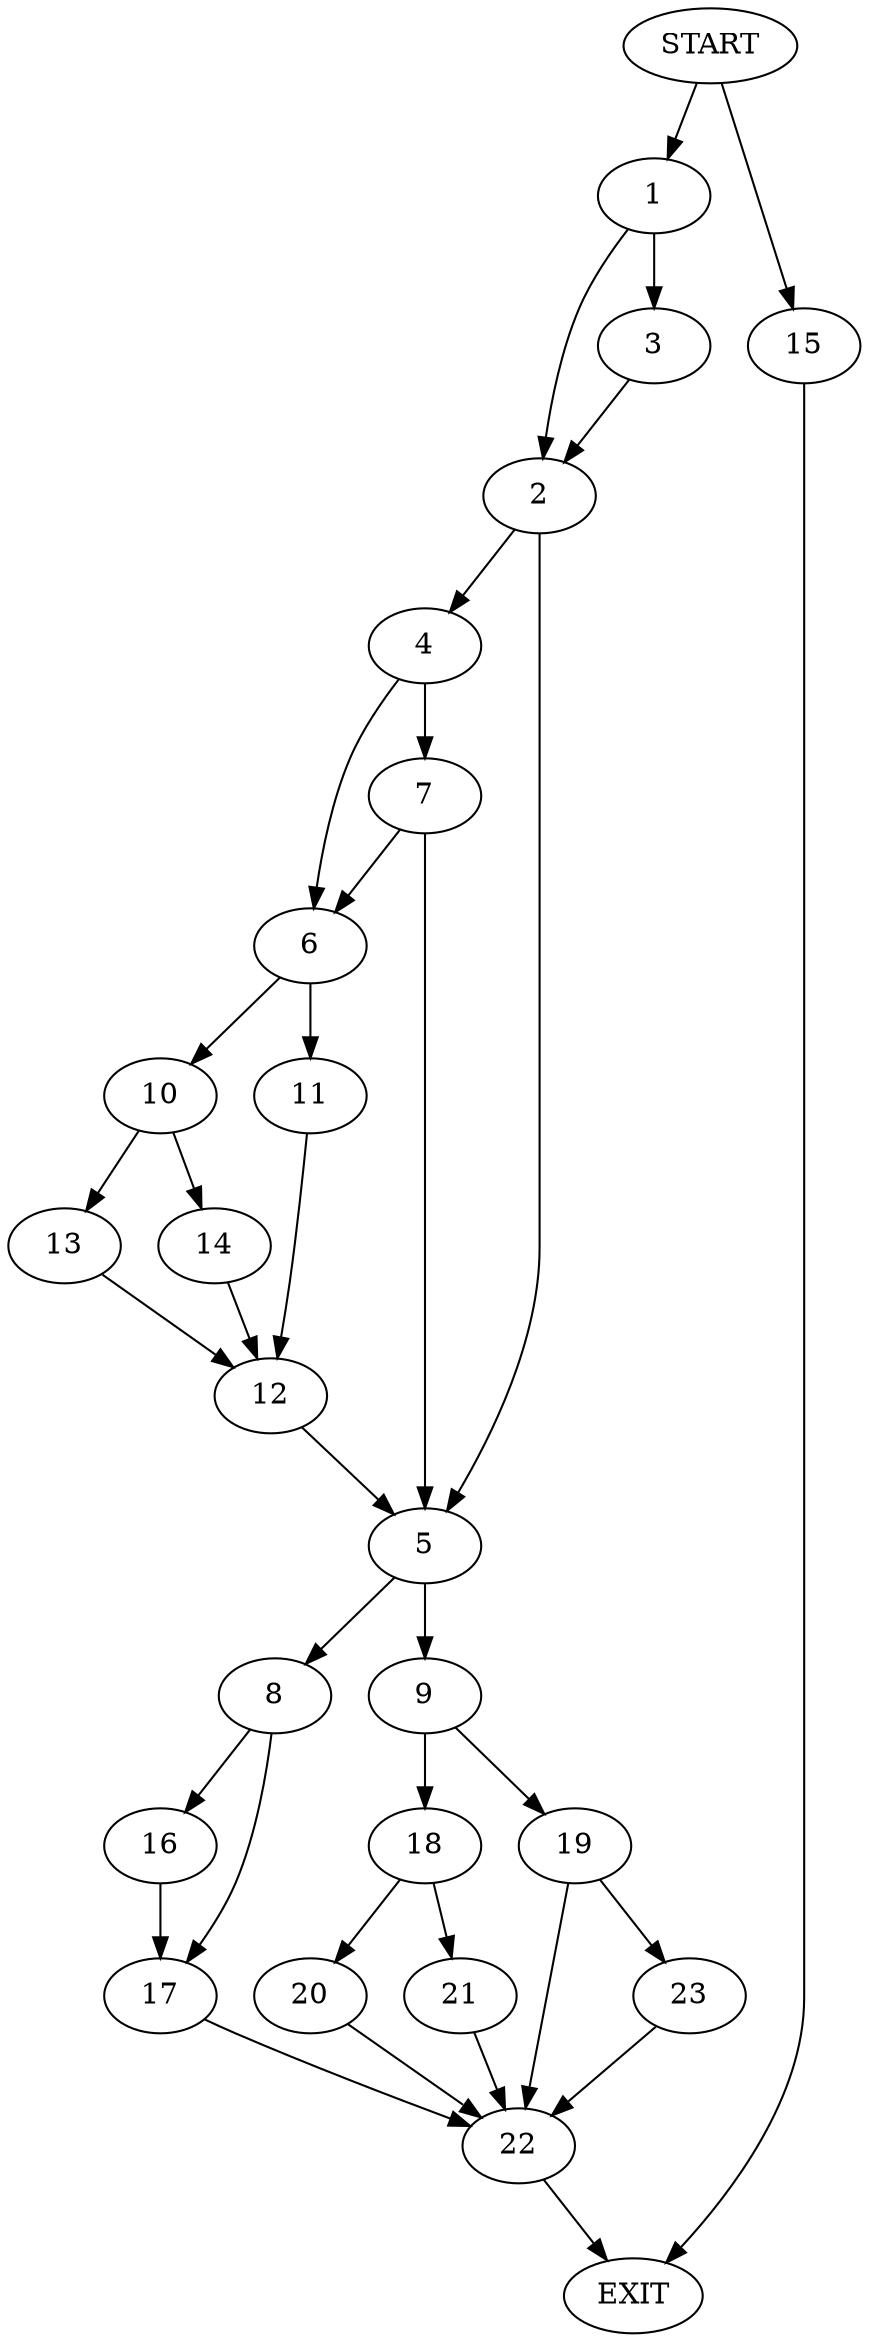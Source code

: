 digraph {
0 [label="START"]
24 [label="EXIT"]
0 -> 1
1 -> 2
1 -> 3
2 -> 4
2 -> 5
3 -> 2
4 -> 6
4 -> 7
5 -> 8
5 -> 9
7 -> 6
7 -> 5
6 -> 10
6 -> 11
11 -> 12
10 -> 13
10 -> 14
12 -> 5
14 -> 12
13 -> 12
0 -> 15
15 -> 24
8 -> 16
8 -> 17
9 -> 18
9 -> 19
18 -> 20
18 -> 21
19 -> 22
19 -> 23
20 -> 22
21 -> 22
22 -> 24
23 -> 22
17 -> 22
16 -> 17
}
